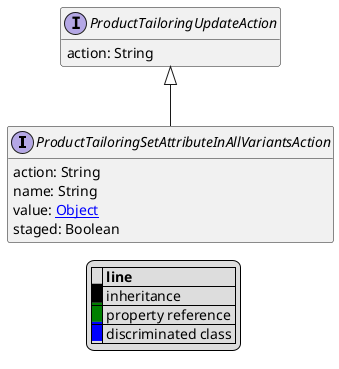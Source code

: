@startuml

hide empty fields
hide empty methods
legend
|= |= line |
|<back:black>   </back>| inheritance |
|<back:green>   </back>| property reference |
|<back:blue>   </back>| discriminated class |
endlegend
interface ProductTailoringSetAttributeInAllVariantsAction [[ProductTailoringSetAttributeInAllVariantsAction.svg]] extends ProductTailoringUpdateAction {
    action: String
    name: String
    value: [[Object.svg Object]]
    staged: Boolean
}
interface ProductTailoringUpdateAction [[ProductTailoringUpdateAction.svg]]  {
    action: String
}





@enduml
